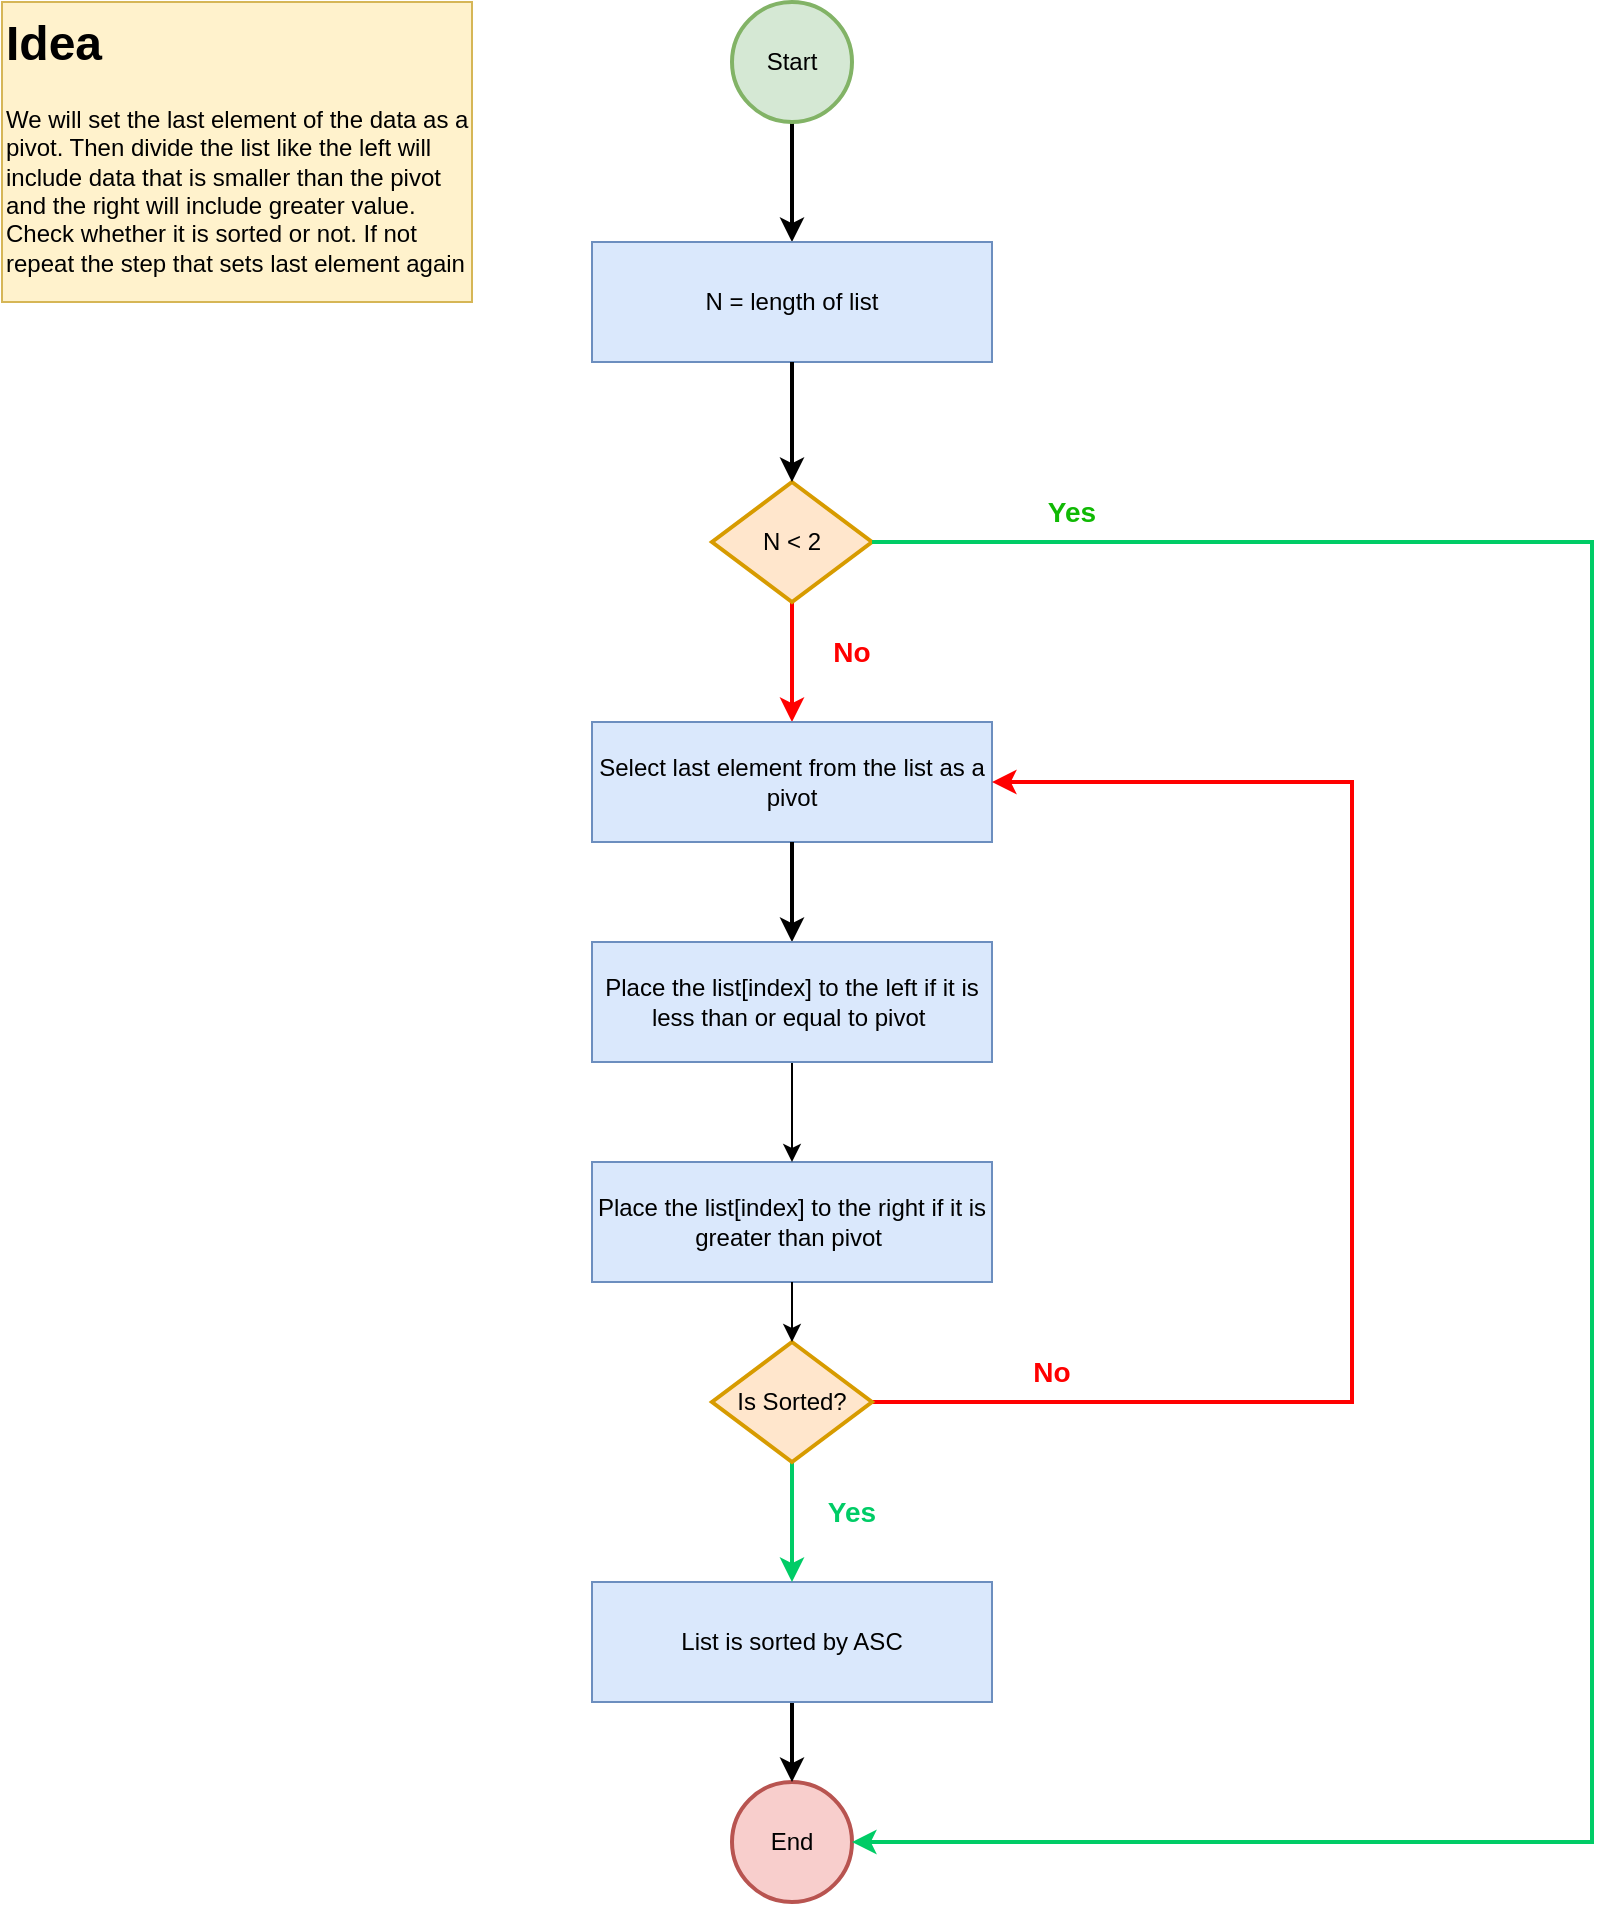 <mxfile version="24.7.5">
  <diagram name="Page-1" id="-G9Tq5yYWwjfvB-UJN7-">
    <mxGraphModel dx="2284" dy="879" grid="1" gridSize="10" guides="1" tooltips="1" connect="1" arrows="1" fold="1" page="1" pageScale="1" pageWidth="850" pageHeight="1100" math="0" shadow="0">
      <root>
        <mxCell id="0" />
        <mxCell id="1" parent="0" />
        <mxCell id="c6WAMRV8e6t9MZem6bLq-4" style="edgeStyle=orthogonalEdgeStyle;rounded=0;orthogonalLoop=1;jettySize=auto;html=1;exitX=0.5;exitY=1;exitDx=0;exitDy=0;exitPerimeter=0;entryX=0.5;entryY=0;entryDx=0;entryDy=0;strokeWidth=2;" edge="1" parent="1" source="c6WAMRV8e6t9MZem6bLq-1" target="c6WAMRV8e6t9MZem6bLq-2">
          <mxGeometry relative="1" as="geometry" />
        </mxCell>
        <mxCell id="c6WAMRV8e6t9MZem6bLq-1" value="Start" style="strokeWidth=2;html=1;shape=mxgraph.flowchart.start_2;whiteSpace=wrap;fillColor=#d5e8d4;strokeColor=#82b366;" vertex="1" parent="1">
          <mxGeometry x="290" y="120" width="60" height="60" as="geometry" />
        </mxCell>
        <mxCell id="c6WAMRV8e6t9MZem6bLq-2" value="N = length of list" style="rounded=0;whiteSpace=wrap;html=1;fillColor=#dae8fc;strokeColor=#6c8ebf;" vertex="1" parent="1">
          <mxGeometry x="220" y="240" width="200" height="60" as="geometry" />
        </mxCell>
        <mxCell id="c6WAMRV8e6t9MZem6bLq-8" style="edgeStyle=orthogonalEdgeStyle;rounded=0;orthogonalLoop=1;jettySize=auto;html=1;exitX=0.5;exitY=1;exitDx=0;exitDy=0;exitPerimeter=0;fontSize=11;strokeWidth=2;fillColor=#e51400;strokeColor=#FF0000;" edge="1" parent="1" source="c6WAMRV8e6t9MZem6bLq-3" target="c6WAMRV8e6t9MZem6bLq-7">
          <mxGeometry relative="1" as="geometry" />
        </mxCell>
        <mxCell id="c6WAMRV8e6t9MZem6bLq-3" value="N &amp;lt; 2" style="strokeWidth=2;html=1;shape=mxgraph.flowchart.decision;whiteSpace=wrap;fillColor=#ffe6cc;strokeColor=#d79b00;" vertex="1" parent="1">
          <mxGeometry x="280" y="360" width="80" height="60" as="geometry" />
        </mxCell>
        <mxCell id="c6WAMRV8e6t9MZem6bLq-5" style="edgeStyle=orthogonalEdgeStyle;rounded=0;orthogonalLoop=1;jettySize=auto;html=1;entryX=0.5;entryY=0;entryDx=0;entryDy=0;entryPerimeter=0;strokeWidth=2;" edge="1" parent="1" source="c6WAMRV8e6t9MZem6bLq-2" target="c6WAMRV8e6t9MZem6bLq-3">
          <mxGeometry relative="1" as="geometry" />
        </mxCell>
        <mxCell id="c6WAMRV8e6t9MZem6bLq-6" value="End" style="strokeWidth=2;html=1;shape=mxgraph.flowchart.start_2;whiteSpace=wrap;fillColor=#f8cecc;strokeColor=#b85450;" vertex="1" parent="1">
          <mxGeometry x="290" y="1010" width="60" height="60" as="geometry" />
        </mxCell>
        <mxCell id="c6WAMRV8e6t9MZem6bLq-7" value="Select last element from the list as a pivot" style="rounded=0;whiteSpace=wrap;html=1;align=center;fillColor=#dae8fc;strokeColor=#6c8ebf;" vertex="1" parent="1">
          <mxGeometry x="220" y="480" width="200" height="60" as="geometry" />
        </mxCell>
        <mxCell id="c6WAMRV8e6t9MZem6bLq-37" style="edgeStyle=orthogonalEdgeStyle;rounded=0;orthogonalLoop=1;jettySize=auto;html=1;exitX=0.5;exitY=1;exitDx=0;exitDy=0;strokeWidth=2;" edge="1" parent="1" source="c6WAMRV8e6t9MZem6bLq-10" target="c6WAMRV8e6t9MZem6bLq-6">
          <mxGeometry relative="1" as="geometry" />
        </mxCell>
        <mxCell id="c6WAMRV8e6t9MZem6bLq-10" value="List is sorted by ASC" style="rounded=0;whiteSpace=wrap;html=1;align=center;fillColor=#dae8fc;strokeColor=#6c8ebf;" vertex="1" parent="1">
          <mxGeometry x="220" y="910" width="200" height="60" as="geometry" />
        </mxCell>
        <mxCell id="c6WAMRV8e6t9MZem6bLq-13" style="edgeStyle=orthogonalEdgeStyle;rounded=0;orthogonalLoop=1;jettySize=auto;html=1;exitX=0.5;exitY=1;exitDx=0;exitDy=0;exitPerimeter=0;entryX=0.5;entryY=0;entryDx=0;entryDy=0;strokeWidth=2;strokeColor=#00CC66;" edge="1" parent="1" source="c6WAMRV8e6t9MZem6bLq-11" target="c6WAMRV8e6t9MZem6bLq-10">
          <mxGeometry relative="1" as="geometry" />
        </mxCell>
        <mxCell id="c6WAMRV8e6t9MZem6bLq-49" style="edgeStyle=orthogonalEdgeStyle;rounded=0;orthogonalLoop=1;jettySize=auto;html=1;exitX=1;exitY=0.5;exitDx=0;exitDy=0;exitPerimeter=0;entryX=1;entryY=0.5;entryDx=0;entryDy=0;strokeWidth=2;strokeColor=#FF0000;" edge="1" parent="1" source="c6WAMRV8e6t9MZem6bLq-11" target="c6WAMRV8e6t9MZem6bLq-7">
          <mxGeometry relative="1" as="geometry">
            <Array as="points">
              <mxPoint x="600" y="820" />
              <mxPoint x="600" y="510" />
            </Array>
          </mxGeometry>
        </mxCell>
        <mxCell id="c6WAMRV8e6t9MZem6bLq-11" value="Is Sorted?" style="strokeWidth=2;html=1;shape=mxgraph.flowchart.decision;whiteSpace=wrap;fillColor=#ffe6cc;strokeColor=#d79b00;" vertex="1" parent="1">
          <mxGeometry x="280" y="790" width="80" height="60" as="geometry" />
        </mxCell>
        <mxCell id="c6WAMRV8e6t9MZem6bLq-19" style="edgeStyle=orthogonalEdgeStyle;rounded=0;orthogonalLoop=1;jettySize=auto;html=1;exitX=1;exitY=0.5;exitDx=0;exitDy=0;exitPerimeter=0;strokeWidth=2;fillColor=#60a917;strokeColor=#00CC66;entryX=1;entryY=0.5;entryDx=0;entryDy=0;entryPerimeter=0;" edge="1" parent="1" source="c6WAMRV8e6t9MZem6bLq-3" target="c6WAMRV8e6t9MZem6bLq-6">
          <mxGeometry relative="1" as="geometry">
            <mxPoint x="350" y="950" as="targetPoint" />
            <Array as="points">
              <mxPoint x="720" y="390" />
              <mxPoint x="720" y="1040" />
            </Array>
          </mxGeometry>
        </mxCell>
        <mxCell id="c6WAMRV8e6t9MZem6bLq-27" value="Yes" style="text;html=1;align=center;verticalAlign=middle;whiteSpace=wrap;rounded=0;fontSize=14;fontStyle=1;fontColor=#00CC66;" vertex="1" parent="1">
          <mxGeometry x="320" y="860" width="60" height="30" as="geometry" />
        </mxCell>
        <mxCell id="c6WAMRV8e6t9MZem6bLq-28" value="Yes" style="text;html=1;align=center;verticalAlign=middle;whiteSpace=wrap;rounded=0;strokeWidth=1;fontSize=14;fontStyle=1;fontColor=#10b904;" vertex="1" parent="1">
          <mxGeometry x="430" y="360" width="60" height="30" as="geometry" />
        </mxCell>
        <mxCell id="c6WAMRV8e6t9MZem6bLq-29" value="No" style="text;html=1;align=center;verticalAlign=middle;whiteSpace=wrap;rounded=0;fontSize=14;fontStyle=1;fontColor=#FF0000;" vertex="1" parent="1">
          <mxGeometry x="320" y="430" width="60" height="30" as="geometry" />
        </mxCell>
        <mxCell id="c6WAMRV8e6t9MZem6bLq-36" value="&lt;h1 style=&quot;margin-top: 0px;&quot;&gt;Idea&lt;/h1&gt;&lt;p&gt;We will set the last element of the data as a pivot. Then divide the list like the left will include data that is smaller than the pivot and the right will include greater value. Check whether it is sorted or not. If not repeat the step that sets last element again&lt;/p&gt;" style="text;html=1;whiteSpace=wrap;overflow=hidden;rounded=0;fillColor=#fff2cc;strokeColor=#d6b656;" vertex="1" parent="1">
          <mxGeometry x="-75" y="120" width="235" height="150" as="geometry" />
        </mxCell>
        <mxCell id="c6WAMRV8e6t9MZem6bLq-38" value="Place the list[index] to the right if it is greater than pivot&amp;nbsp;" style="rounded=0;whiteSpace=wrap;html=1;align=center;fillColor=#dae8fc;strokeColor=#6c8ebf;" vertex="1" parent="1">
          <mxGeometry x="220" y="700" width="200" height="60" as="geometry" />
        </mxCell>
        <mxCell id="c6WAMRV8e6t9MZem6bLq-40" style="edgeStyle=orthogonalEdgeStyle;rounded=0;orthogonalLoop=1;jettySize=auto;html=1;exitX=0.5;exitY=1;exitDx=0;exitDy=0;entryX=0.5;entryY=0;entryDx=0;entryDy=0;strokeWidth=2;" edge="1" parent="1" source="c6WAMRV8e6t9MZem6bLq-7" target="c6WAMRV8e6t9MZem6bLq-43">
          <mxGeometry relative="1" as="geometry">
            <mxPoint x="320" y="580" as="targetPoint" />
          </mxGeometry>
        </mxCell>
        <mxCell id="c6WAMRV8e6t9MZem6bLq-48" style="edgeStyle=orthogonalEdgeStyle;rounded=0;orthogonalLoop=1;jettySize=auto;html=1;exitX=0.5;exitY=1;exitDx=0;exitDy=0;entryX=0.5;entryY=0;entryDx=0;entryDy=0;" edge="1" parent="1" source="c6WAMRV8e6t9MZem6bLq-43" target="c6WAMRV8e6t9MZem6bLq-38">
          <mxGeometry relative="1" as="geometry" />
        </mxCell>
        <mxCell id="c6WAMRV8e6t9MZem6bLq-43" value="Place the list[index] to the left if it is less than or equal to pivot&amp;nbsp;" style="rounded=0;whiteSpace=wrap;html=1;align=center;fillColor=#dae8fc;strokeColor=#6c8ebf;" vertex="1" parent="1">
          <mxGeometry x="220" y="590" width="200" height="60" as="geometry" />
        </mxCell>
        <mxCell id="c6WAMRV8e6t9MZem6bLq-45" style="edgeStyle=orthogonalEdgeStyle;rounded=0;orthogonalLoop=1;jettySize=auto;html=1;exitX=0.5;exitY=1;exitDx=0;exitDy=0;entryX=0.5;entryY=0;entryDx=0;entryDy=0;entryPerimeter=0;" edge="1" parent="1" source="c6WAMRV8e6t9MZem6bLq-38" target="c6WAMRV8e6t9MZem6bLq-11">
          <mxGeometry relative="1" as="geometry" />
        </mxCell>
        <mxCell id="c6WAMRV8e6t9MZem6bLq-50" value="No" style="text;html=1;align=center;verticalAlign=middle;whiteSpace=wrap;rounded=0;fontSize=14;fontStyle=1;fontColor=#FF0000;" vertex="1" parent="1">
          <mxGeometry x="420" y="790" width="60" height="30" as="geometry" />
        </mxCell>
      </root>
    </mxGraphModel>
  </diagram>
</mxfile>

